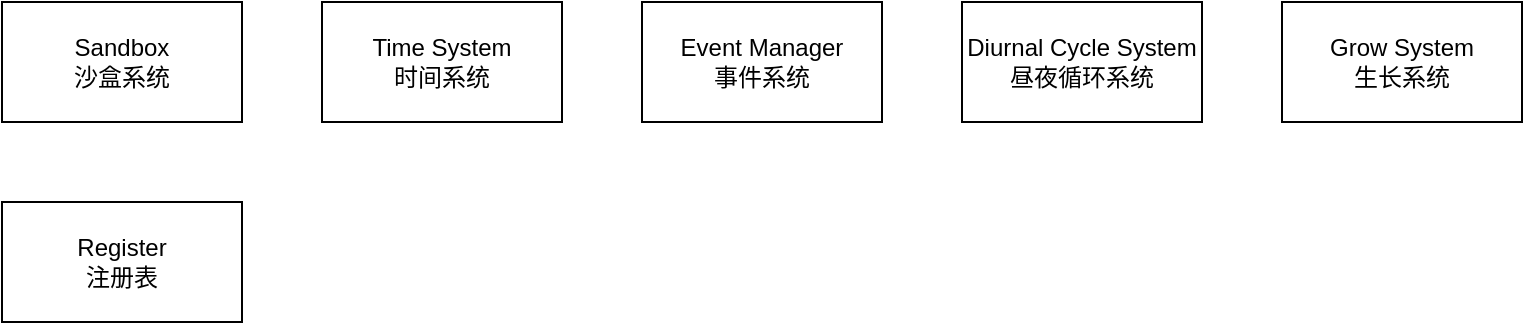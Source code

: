 <mxfile version="17.4.2" type="device" pages="4"><diagram id="KYvAfZte0oA-o3-q7f93" name="第 1 页"><mxGraphModel dx="1422" dy="865" grid="1" gridSize="10" guides="1" tooltips="1" connect="1" arrows="1" fold="1" page="1" pageScale="1" pageWidth="3300" pageHeight="2339" math="0" shadow="0"><root><mxCell id="0"/><mxCell id="1" parent="0"/><mxCell id="bhOZ0-aeuGP0N7ury5jv-1" value="Sandbox&lt;br&gt;沙盒系统" style="rounded=0;whiteSpace=wrap;html=1;" vertex="1" parent="1"><mxGeometry x="120" y="300" width="120" height="60" as="geometry"/></mxCell><mxCell id="bhOZ0-aeuGP0N7ury5jv-3" value="Time System&lt;br&gt;时间系统" style="rounded=0;whiteSpace=wrap;html=1;" vertex="1" parent="1"><mxGeometry x="280" y="300" width="120" height="60" as="geometry"/></mxCell><mxCell id="bhOZ0-aeuGP0N7ury5jv-4" value="Event Manager&lt;br&gt;事件系统" style="rounded=0;whiteSpace=wrap;html=1;" vertex="1" parent="1"><mxGeometry x="440" y="300" width="120" height="60" as="geometry"/></mxCell><mxCell id="bhOZ0-aeuGP0N7ury5jv-5" value="Diurnal Cycle System&lt;br&gt;昼夜循环系统" style="rounded=0;whiteSpace=wrap;html=1;" vertex="1" parent="1"><mxGeometry x="600" y="300" width="120" height="60" as="geometry"/></mxCell><mxCell id="bhOZ0-aeuGP0N7ury5jv-6" value="Grow System&lt;br&gt;生长系统" style="rounded=0;whiteSpace=wrap;html=1;" vertex="1" parent="1"><mxGeometry x="760" y="300" width="120" height="60" as="geometry"/></mxCell><mxCell id="FK7vWdYdhYS5ux_wOicl-1" value="Register&lt;br&gt;注册表" style="rounded=0;whiteSpace=wrap;html=1;" vertex="1" parent="1"><mxGeometry x="120" y="400" width="120" height="60" as="geometry"/></mxCell></root></mxGraphModel></diagram><diagram id="kYzuWtkumJNn_se1g5Lt" name="Sandbox 沙盒系统"><mxGraphModel dx="677" dy="412" grid="1" gridSize="10" guides="1" tooltips="1" connect="1" arrows="1" fold="1" page="1" pageScale="1" pageWidth="3300" pageHeight="2339" math="0" shadow="0"><root><mxCell id="0"/><mxCell id="1" parent="0"/><mxCell id="QOp_4bdB9qCqGflA_yRW-191" value="" style="rounded=0;whiteSpace=wrap;html=1;fillColor=#D4D4D4;" vertex="1" parent="1"><mxGeometry x="1360" y="170" width="330" height="360" as="geometry"/></mxCell><mxCell id="QOp_4bdB9qCqGflA_yRW-190" value="" style="rounded=0;whiteSpace=wrap;html=1;fillColor=#F2F2F2;" vertex="1" parent="1"><mxGeometry x="1340" y="145" width="330" height="360" as="geometry"/></mxCell><mxCell id="QOp_4bdB9qCqGflA_yRW-84" value="" style="rounded=0;whiteSpace=wrap;html=1;fillColor=#E3E3E3;" vertex="1" parent="1"><mxGeometry x="300" y="180" width="730" height="640" as="geometry"/></mxCell><mxCell id="QOp_4bdB9qCqGflA_yRW-83" value="" style="rounded=0;whiteSpace=wrap;html=1;fillColor=#F2F2F2;" vertex="1" parent="1"><mxGeometry x="270" y="150" width="730" height="640" as="geometry"/></mxCell><mxCell id="QOp_4bdB9qCqGflA_yRW-1" value="" style="rounded=0;whiteSpace=wrap;html=1;" vertex="1" parent="1"><mxGeometry x="240" y="120" width="730" height="640" as="geometry"/></mxCell><mxCell id="QOp_4bdB9qCqGflA_yRW-3" value="Width" style="shape=curlyBracket;whiteSpace=wrap;html=1;rounded=1;direction=south;align=center;size=0;" vertex="1" parent="1"><mxGeometry x="240" y="90" width="730" height="20" as="geometry"/></mxCell><mxCell id="QOp_4bdB9qCqGflA_yRW-5" value="Height" style="shape=curlyBracket;whiteSpace=wrap;html=1;rounded=1;direction=south;align=center;size=0;rotation=90;" vertex="1" parent="1"><mxGeometry x="740" y="430" width="640" height="20" as="geometry"/></mxCell><mxCell id="QOp_4bdB9qCqGflA_yRW-215" style="edgeStyle=orthogonalEdgeStyle;rounded=0;orthogonalLoop=1;jettySize=auto;html=1;entryX=0.5;entryY=0;entryDx=0;entryDy=0;" edge="1" parent="1" source="QOp_4bdB9qCqGflA_yRW-6" target="QOp_4bdB9qCqGflA_yRW-209"><mxGeometry relative="1" as="geometry"/></mxCell><mxCell id="QOp_4bdB9qCqGflA_yRW-216" value="读取" style="edgeLabel;html=1;align=center;verticalAlign=middle;resizable=0;points=[];" vertex="1" connectable="0" parent="QOp_4bdB9qCqGflA_yRW-215"><mxGeometry x="-0.296" relative="1" as="geometry"><mxPoint as="offset"/></mxGeometry></mxCell><mxCell id="QOp_4bdB9qCqGflA_yRW-217" style="edgeStyle=orthogonalEdgeStyle;rounded=0;orthogonalLoop=1;jettySize=auto;html=1;entryX=0.5;entryY=1;entryDx=0;entryDy=0;" edge="1" parent="1" source="QOp_4bdB9qCqGflA_yRW-6" target="QOp_4bdB9qCqGflA_yRW-208"><mxGeometry relative="1" as="geometry"/></mxCell><mxCell id="QOp_4bdB9qCqGflA_yRW-218" value="加载到" style="edgeLabel;html=1;align=center;verticalAlign=middle;resizable=0;points=[];" vertex="1" connectable="0" parent="QOp_4bdB9qCqGflA_yRW-217"><mxGeometry x="-0.176" y="-1" relative="1" as="geometry"><mxPoint as="offset"/></mxGeometry></mxCell><mxCell id="QOp_4bdB9qCqGflA_yRW-6" value="Region Load Thread&lt;br&gt;区块加载线程" style="rounded=1;whiteSpace=wrap;html=1;" vertex="1" parent="1"><mxGeometry x="240" y="1040" width="200" height="80" as="geometry"/></mxCell><mxCell id="QOp_4bdB9qCqGflA_yRW-7" value="Region" style="rounded=0;whiteSpace=wrap;html=1;" vertex="1" parent="1"><mxGeometry x="250" y="130" width="80" height="80" as="geometry"/></mxCell><mxCell id="QOp_4bdB9qCqGflA_yRW-220" style="edgeStyle=orthogonalEdgeStyle;rounded=0;orthogonalLoop=1;jettySize=auto;html=1;entryX=0.5;entryY=0;entryDx=0;entryDy=0;" edge="1" parent="1" source="QOp_4bdB9qCqGflA_yRW-20" target="QOp_4bdB9qCqGflA_yRW-210"><mxGeometry relative="1" as="geometry"/></mxCell><mxCell id="QOp_4bdB9qCqGflA_yRW-221" value="读取" style="edgeLabel;html=1;align=center;verticalAlign=middle;resizable=0;points=[];" vertex="1" connectable="0" parent="QOp_4bdB9qCqGflA_yRW-220"><mxGeometry x="-0.2" y="1" relative="1" as="geometry"><mxPoint as="offset"/></mxGeometry></mxCell><mxCell id="QOp_4bdB9qCqGflA_yRW-222" style="edgeStyle=orthogonalEdgeStyle;rounded=0;orthogonalLoop=1;jettySize=auto;html=1;entryX=1;entryY=0.5;entryDx=0;entryDy=0;exitX=0.5;exitY=0;exitDx=0;exitDy=0;" edge="1" parent="1" source="QOp_4bdB9qCqGflA_yRW-20" target="QOp_4bdB9qCqGflA_yRW-208"><mxGeometry relative="1" as="geometry"/></mxCell><mxCell id="QOp_4bdB9qCqGflA_yRW-223" value="从卸载" style="edgeLabel;html=1;align=center;verticalAlign=middle;resizable=0;points=[];" vertex="1" connectable="0" parent="QOp_4bdB9qCqGflA_yRW-222"><mxGeometry x="-0.645" y="1" relative="1" as="geometry"><mxPoint as="offset"/></mxGeometry></mxCell><mxCell id="QOp_4bdB9qCqGflA_yRW-20" value="Region Unload Thread&lt;br&gt;区块卸载线程" style="rounded=1;whiteSpace=wrap;html=1;" vertex="1" parent="1"><mxGeometry x="465" y="1040" width="200" height="80" as="geometry"/></mxCell><mxCell id="QOp_4bdB9qCqGflA_yRW-21" value="Region" style="rounded=0;whiteSpace=wrap;html=1;" vertex="1" parent="1"><mxGeometry x="340" y="130" width="80" height="80" as="geometry"/></mxCell><mxCell id="QOp_4bdB9qCqGflA_yRW-22" value="Region" style="rounded=0;whiteSpace=wrap;html=1;" vertex="1" parent="1"><mxGeometry x="430" y="130" width="80" height="80" as="geometry"/></mxCell><mxCell id="QOp_4bdB9qCqGflA_yRW-23" value="Region" style="rounded=0;whiteSpace=wrap;html=1;" vertex="1" parent="1"><mxGeometry x="520" y="130" width="80" height="80" as="geometry"/></mxCell><mxCell id="QOp_4bdB9qCqGflA_yRW-24" value="Region" style="rounded=0;whiteSpace=wrap;html=1;" vertex="1" parent="1"><mxGeometry x="610" y="130" width="80" height="80" as="geometry"/></mxCell><mxCell id="QOp_4bdB9qCqGflA_yRW-25" value="Region" style="rounded=0;whiteSpace=wrap;html=1;" vertex="1" parent="1"><mxGeometry x="700" y="130" width="80" height="80" as="geometry"/></mxCell><mxCell id="QOp_4bdB9qCqGflA_yRW-26" value="Region" style="rounded=0;whiteSpace=wrap;html=1;" vertex="1" parent="1"><mxGeometry x="790" y="130" width="80" height="80" as="geometry"/></mxCell><mxCell id="QOp_4bdB9qCqGflA_yRW-27" value="Region" style="rounded=0;whiteSpace=wrap;html=1;" vertex="1" parent="1"><mxGeometry x="880" y="130" width="80" height="80" as="geometry"/></mxCell><mxCell id="QOp_4bdB9qCqGflA_yRW-29" value="Region" style="rounded=0;whiteSpace=wrap;html=1;" vertex="1" parent="1"><mxGeometry x="250" y="220" width="80" height="80" as="geometry"/></mxCell><mxCell id="QOp_4bdB9qCqGflA_yRW-30" value="Region" style="rounded=0;whiteSpace=wrap;html=1;" vertex="1" parent="1"><mxGeometry x="340" y="220" width="80" height="80" as="geometry"/></mxCell><mxCell id="QOp_4bdB9qCqGflA_yRW-31" value="Region" style="rounded=0;whiteSpace=wrap;html=1;" vertex="1" parent="1"><mxGeometry x="430" y="220" width="80" height="80" as="geometry"/></mxCell><mxCell id="QOp_4bdB9qCqGflA_yRW-32" value="Region" style="rounded=0;whiteSpace=wrap;html=1;" vertex="1" parent="1"><mxGeometry x="520" y="220" width="80" height="80" as="geometry"/></mxCell><mxCell id="QOp_4bdB9qCqGflA_yRW-33" value="Region" style="rounded=0;whiteSpace=wrap;html=1;" vertex="1" parent="1"><mxGeometry x="610" y="220" width="80" height="80" as="geometry"/></mxCell><mxCell id="QOp_4bdB9qCqGflA_yRW-34" value="Region" style="rounded=0;whiteSpace=wrap;html=1;" vertex="1" parent="1"><mxGeometry x="700" y="220" width="80" height="80" as="geometry"/></mxCell><mxCell id="QOp_4bdB9qCqGflA_yRW-35" value="Region" style="rounded=0;whiteSpace=wrap;html=1;" vertex="1" parent="1"><mxGeometry x="790" y="220" width="80" height="80" as="geometry"/></mxCell><mxCell id="QOp_4bdB9qCqGflA_yRW-36" value="Region" style="rounded=0;whiteSpace=wrap;html=1;" vertex="1" parent="1"><mxGeometry x="880" y="220" width="80" height="80" as="geometry"/></mxCell><mxCell id="QOp_4bdB9qCqGflA_yRW-38" value="Region" style="rounded=0;whiteSpace=wrap;html=1;" vertex="1" parent="1"><mxGeometry x="250" y="310" width="80" height="80" as="geometry"/></mxCell><mxCell id="QOp_4bdB9qCqGflA_yRW-39" value="Region" style="rounded=0;whiteSpace=wrap;html=1;" vertex="1" parent="1"><mxGeometry x="340" y="310" width="80" height="80" as="geometry"/></mxCell><mxCell id="QOp_4bdB9qCqGflA_yRW-40" value="Region" style="rounded=0;whiteSpace=wrap;html=1;" vertex="1" parent="1"><mxGeometry x="430" y="310" width="80" height="80" as="geometry"/></mxCell><mxCell id="QOp_4bdB9qCqGflA_yRW-41" value="Region" style="rounded=0;whiteSpace=wrap;html=1;" vertex="1" parent="1"><mxGeometry x="520" y="310" width="80" height="80" as="geometry"/></mxCell><mxCell id="QOp_4bdB9qCqGflA_yRW-42" value="Region" style="rounded=0;whiteSpace=wrap;html=1;" vertex="1" parent="1"><mxGeometry x="610" y="310" width="80" height="80" as="geometry"/></mxCell><mxCell id="QOp_4bdB9qCqGflA_yRW-43" value="Region" style="rounded=0;whiteSpace=wrap;html=1;" vertex="1" parent="1"><mxGeometry x="700" y="310" width="80" height="80" as="geometry"/></mxCell><mxCell id="QOp_4bdB9qCqGflA_yRW-44" value="Region" style="rounded=0;whiteSpace=wrap;html=1;" vertex="1" parent="1"><mxGeometry x="790" y="310" width="80" height="80" as="geometry"/></mxCell><mxCell id="QOp_4bdB9qCqGflA_yRW-45" value="Region" style="rounded=0;whiteSpace=wrap;html=1;" vertex="1" parent="1"><mxGeometry x="880" y="310" width="80" height="80" as="geometry"/></mxCell><mxCell id="QOp_4bdB9qCqGflA_yRW-47" value="Region" style="rounded=0;whiteSpace=wrap;html=1;" vertex="1" parent="1"><mxGeometry x="250" y="400" width="80" height="80" as="geometry"/></mxCell><mxCell id="QOp_4bdB9qCqGflA_yRW-48" value="Region" style="rounded=0;whiteSpace=wrap;html=1;" vertex="1" parent="1"><mxGeometry x="340" y="400" width="80" height="80" as="geometry"/></mxCell><mxCell id="QOp_4bdB9qCqGflA_yRW-49" value="Region" style="rounded=0;whiteSpace=wrap;html=1;" vertex="1" parent="1"><mxGeometry x="430" y="400" width="80" height="80" as="geometry"/></mxCell><mxCell id="QOp_4bdB9qCqGflA_yRW-50" value="Region" style="rounded=0;whiteSpace=wrap;html=1;" vertex="1" parent="1"><mxGeometry x="520" y="400" width="80" height="80" as="geometry"/></mxCell><mxCell id="QOp_4bdB9qCqGflA_yRW-51" value="Region" style="rounded=0;whiteSpace=wrap;html=1;" vertex="1" parent="1"><mxGeometry x="610" y="400" width="80" height="80" as="geometry"/></mxCell><mxCell id="QOp_4bdB9qCqGflA_yRW-52" value="Region" style="rounded=0;whiteSpace=wrap;html=1;" vertex="1" parent="1"><mxGeometry x="700" y="400" width="80" height="80" as="geometry"/></mxCell><mxCell id="QOp_4bdB9qCqGflA_yRW-53" value="Region" style="rounded=0;whiteSpace=wrap;html=1;" vertex="1" parent="1"><mxGeometry x="790" y="400" width="80" height="80" as="geometry"/></mxCell><mxCell id="QOp_4bdB9qCqGflA_yRW-54" value="Region" style="rounded=0;whiteSpace=wrap;html=1;" vertex="1" parent="1"><mxGeometry x="880" y="400" width="80" height="80" as="geometry"/></mxCell><mxCell id="QOp_4bdB9qCqGflA_yRW-56" value="Region" style="rounded=0;whiteSpace=wrap;html=1;" vertex="1" parent="1"><mxGeometry x="250" y="490" width="80" height="80" as="geometry"/></mxCell><mxCell id="QOp_4bdB9qCqGflA_yRW-57" value="Region" style="rounded=0;whiteSpace=wrap;html=1;" vertex="1" parent="1"><mxGeometry x="340" y="490" width="80" height="80" as="geometry"/></mxCell><mxCell id="QOp_4bdB9qCqGflA_yRW-58" value="Region" style="rounded=0;whiteSpace=wrap;html=1;" vertex="1" parent="1"><mxGeometry x="430" y="490" width="80" height="80" as="geometry"/></mxCell><mxCell id="QOp_4bdB9qCqGflA_yRW-59" value="Region" style="rounded=0;whiteSpace=wrap;html=1;" vertex="1" parent="1"><mxGeometry x="520" y="490" width="80" height="80" as="geometry"/></mxCell><mxCell id="QOp_4bdB9qCqGflA_yRW-60" value="Region" style="rounded=0;whiteSpace=wrap;html=1;" vertex="1" parent="1"><mxGeometry x="610" y="490" width="80" height="80" as="geometry"/></mxCell><mxCell id="QOp_4bdB9qCqGflA_yRW-61" value="Region" style="rounded=0;whiteSpace=wrap;html=1;" vertex="1" parent="1"><mxGeometry x="700" y="490" width="80" height="80" as="geometry"/></mxCell><mxCell id="QOp_4bdB9qCqGflA_yRW-62" value="Region" style="rounded=0;whiteSpace=wrap;html=1;" vertex="1" parent="1"><mxGeometry x="790" y="490" width="80" height="80" as="geometry"/></mxCell><mxCell id="QOp_4bdB9qCqGflA_yRW-63" value="Region" style="rounded=0;whiteSpace=wrap;html=1;" vertex="1" parent="1"><mxGeometry x="880" y="490" width="80" height="80" as="geometry"/></mxCell><mxCell id="QOp_4bdB9qCqGflA_yRW-65" value="Region" style="rounded=0;whiteSpace=wrap;html=1;" vertex="1" parent="1"><mxGeometry x="250" y="580" width="80" height="80" as="geometry"/></mxCell><mxCell id="QOp_4bdB9qCqGflA_yRW-66" value="Region" style="rounded=0;whiteSpace=wrap;html=1;" vertex="1" parent="1"><mxGeometry x="340" y="580" width="80" height="80" as="geometry"/></mxCell><mxCell id="QOp_4bdB9qCqGflA_yRW-67" value="Region" style="rounded=0;whiteSpace=wrap;html=1;" vertex="1" parent="1"><mxGeometry x="430" y="580" width="80" height="80" as="geometry"/></mxCell><mxCell id="QOp_4bdB9qCqGflA_yRW-68" value="Region" style="rounded=0;whiteSpace=wrap;html=1;" vertex="1" parent="1"><mxGeometry x="520" y="580" width="80" height="80" as="geometry"/></mxCell><mxCell id="QOp_4bdB9qCqGflA_yRW-69" value="Region" style="rounded=0;whiteSpace=wrap;html=1;" vertex="1" parent="1"><mxGeometry x="610" y="580" width="80" height="80" as="geometry"/></mxCell><mxCell id="QOp_4bdB9qCqGflA_yRW-70" value="Region" style="rounded=0;whiteSpace=wrap;html=1;" vertex="1" parent="1"><mxGeometry x="700" y="580" width="80" height="80" as="geometry"/></mxCell><mxCell id="QOp_4bdB9qCqGflA_yRW-71" value="Region" style="rounded=0;whiteSpace=wrap;html=1;" vertex="1" parent="1"><mxGeometry x="790" y="580" width="80" height="80" as="geometry"/></mxCell><mxCell id="QOp_4bdB9qCqGflA_yRW-72" value="Region" style="rounded=0;whiteSpace=wrap;html=1;" vertex="1" parent="1"><mxGeometry x="880" y="580" width="80" height="80" as="geometry"/></mxCell><mxCell id="QOp_4bdB9qCqGflA_yRW-74" value="Region" style="rounded=0;whiteSpace=wrap;html=1;" vertex="1" parent="1"><mxGeometry x="250" y="670" width="80" height="80" as="geometry"/></mxCell><mxCell id="QOp_4bdB9qCqGflA_yRW-75" value="Region" style="rounded=0;whiteSpace=wrap;html=1;" vertex="1" parent="1"><mxGeometry x="340" y="670" width="80" height="80" as="geometry"/></mxCell><mxCell id="QOp_4bdB9qCqGflA_yRW-76" value="Region" style="rounded=0;whiteSpace=wrap;html=1;" vertex="1" parent="1"><mxGeometry x="430" y="670" width="80" height="80" as="geometry"/></mxCell><mxCell id="QOp_4bdB9qCqGflA_yRW-77" value="Region" style="rounded=0;whiteSpace=wrap;html=1;" vertex="1" parent="1"><mxGeometry x="520" y="670" width="80" height="80" as="geometry"/></mxCell><mxCell id="QOp_4bdB9qCqGflA_yRW-78" value="Region" style="rounded=0;whiteSpace=wrap;html=1;" vertex="1" parent="1"><mxGeometry x="610" y="670" width="80" height="80" as="geometry"/></mxCell><mxCell id="QOp_4bdB9qCqGflA_yRW-79" value="Region" style="rounded=0;whiteSpace=wrap;html=1;" vertex="1" parent="1"><mxGeometry x="700" y="670" width="80" height="80" as="geometry"/></mxCell><mxCell id="QOp_4bdB9qCqGflA_yRW-80" value="Region" style="rounded=0;whiteSpace=wrap;html=1;" vertex="1" parent="1"><mxGeometry x="790" y="670" width="80" height="80" as="geometry"/></mxCell><mxCell id="QOp_4bdB9qCqGflA_yRW-81" value="Region" style="rounded=0;whiteSpace=wrap;html=1;" vertex="1" parent="1"><mxGeometry x="880" y="670" width="80" height="80" as="geometry"/></mxCell><mxCell id="QOp_4bdB9qCqGflA_yRW-85" value="" style="endArrow=classic;html=1;rounded=0;entryX=0;entryY=1;entryDx=0;entryDy=0;" edge="1" parent="1" target="QOp_4bdB9qCqGflA_yRW-1"><mxGeometry width="50" height="50" relative="1" as="geometry"><mxPoint x="120" y="760" as="sourcePoint"/><mxPoint x="130" y="680" as="targetPoint"/></mxGeometry></mxCell><mxCell id="QOp_4bdB9qCqGflA_yRW-86" value="TileMap Layer N" style="edgeLabel;html=1;align=center;verticalAlign=middle;resizable=0;points=[];" vertex="1" connectable="0" parent="QOp_4bdB9qCqGflA_yRW-85"><mxGeometry x="-0.333" y="4" relative="1" as="geometry"><mxPoint x="-30" y="4" as="offset"/></mxGeometry></mxCell><mxCell id="QOp_4bdB9qCqGflA_yRW-87" value="" style="endArrow=classic;html=1;rounded=0;entryX=0;entryY=1;entryDx=0;entryDy=0;" edge="1" parent="1"><mxGeometry width="50" height="50" relative="1" as="geometry"><mxPoint x="150" y="790" as="sourcePoint"/><mxPoint x="270.0" y="790" as="targetPoint"/></mxGeometry></mxCell><mxCell id="QOp_4bdB9qCqGflA_yRW-88" value="TileMap&amp;nbsp;Layer 1" style="edgeLabel;html=1;align=center;verticalAlign=middle;resizable=0;points=[];" vertex="1" connectable="0" parent="QOp_4bdB9qCqGflA_yRW-87"><mxGeometry x="-0.333" y="4" relative="1" as="geometry"><mxPoint x="-30" y="4" as="offset"/></mxGeometry></mxCell><mxCell id="QOp_4bdB9qCqGflA_yRW-89" value="" style="endArrow=classic;html=1;rounded=0;entryX=0;entryY=1;entryDx=0;entryDy=0;" edge="1" parent="1"><mxGeometry width="50" height="50" relative="1" as="geometry"><mxPoint x="180" y="820" as="sourcePoint"/><mxPoint x="300.0" y="820" as="targetPoint"/></mxGeometry></mxCell><mxCell id="QOp_4bdB9qCqGflA_yRW-90" value="TileMap&amp;nbsp;Layer 0" style="edgeLabel;html=1;align=center;verticalAlign=middle;resizable=0;points=[];" vertex="1" connectable="0" parent="QOp_4bdB9qCqGflA_yRW-89"><mxGeometry x="-0.333" y="4" relative="1" as="geometry"><mxPoint x="-30" y="4" as="offset"/></mxGeometry></mxCell><mxCell id="QOp_4bdB9qCqGflA_yRW-98" value="Region" style="rounded=0;whiteSpace=wrap;html=1;align=left;verticalAlign=top;" vertex="1" parent="1"><mxGeometry x="1320" y="120" width="330" height="360" as="geometry"/></mxCell><mxCell id="QOp_4bdB9qCqGflA_yRW-99" value="Cell" style="rounded=0;whiteSpace=wrap;html=1;fillColor=#BBBDBF;strokeColor=#6c8ebf;" vertex="1" parent="1"><mxGeometry x="1330" y="150" width="30" height="30" as="geometry"/></mxCell><mxCell id="QOp_4bdB9qCqGflA_yRW-102" value="Cell" style="rounded=0;whiteSpace=wrap;html=1;fillColor=#BBBDBF;strokeColor=#6c8ebf;" vertex="1" parent="1"><mxGeometry x="1370" y="150" width="30" height="30" as="geometry"/></mxCell><mxCell id="QOp_4bdB9qCqGflA_yRW-103" value="Cell" style="rounded=0;whiteSpace=wrap;html=1;fillColor=#BBBDBF;strokeColor=#6c8ebf;" vertex="1" parent="1"><mxGeometry x="1410" y="150" width="30" height="30" as="geometry"/></mxCell><mxCell id="QOp_4bdB9qCqGflA_yRW-104" value="Cell" style="rounded=0;whiteSpace=wrap;html=1;fillColor=#BBBDBF;strokeColor=#6c8ebf;" vertex="1" parent="1"><mxGeometry x="1450" y="150" width="30" height="30" as="geometry"/></mxCell><mxCell id="QOp_4bdB9qCqGflA_yRW-105" value="Cell" style="rounded=0;whiteSpace=wrap;html=1;fillColor=#BBBDBF;strokeColor=#6c8ebf;" vertex="1" parent="1"><mxGeometry x="1490" y="150" width="30" height="30" as="geometry"/></mxCell><mxCell id="QOp_4bdB9qCqGflA_yRW-106" value="Cell" style="rounded=0;whiteSpace=wrap;html=1;fillColor=#BBBDBF;strokeColor=#6c8ebf;" vertex="1" parent="1"><mxGeometry x="1530" y="150" width="30" height="30" as="geometry"/></mxCell><mxCell id="QOp_4bdB9qCqGflA_yRW-107" value="Cell" style="rounded=0;whiteSpace=wrap;html=1;fillColor=#BBBDBF;strokeColor=#6c8ebf;" vertex="1" parent="1"><mxGeometry x="1570" y="150" width="30" height="30" as="geometry"/></mxCell><mxCell id="QOp_4bdB9qCqGflA_yRW-108" value="Cell" style="rounded=0;whiteSpace=wrap;html=1;fillColor=#BBBDBF;strokeColor=#6c8ebf;" vertex="1" parent="1"><mxGeometry x="1610" y="150" width="30" height="30" as="geometry"/></mxCell><mxCell id="QOp_4bdB9qCqGflA_yRW-133" value="Cell" style="rounded=0;whiteSpace=wrap;html=1;fillColor=#BBBDBF;strokeColor=#6c8ebf;" vertex="1" parent="1"><mxGeometry x="1330" y="190" width="30" height="30" as="geometry"/></mxCell><mxCell id="QOp_4bdB9qCqGflA_yRW-134" value="Cell" style="rounded=0;whiteSpace=wrap;html=1;fillColor=#BBBDBF;strokeColor=#6c8ebf;" vertex="1" parent="1"><mxGeometry x="1370" y="190" width="30" height="30" as="geometry"/></mxCell><mxCell id="QOp_4bdB9qCqGflA_yRW-135" value="Cell" style="rounded=0;whiteSpace=wrap;html=1;fillColor=#BBBDBF;strokeColor=#6c8ebf;" vertex="1" parent="1"><mxGeometry x="1410" y="190" width="30" height="30" as="geometry"/></mxCell><mxCell id="QOp_4bdB9qCqGflA_yRW-136" value="Cell" style="rounded=0;whiteSpace=wrap;html=1;fillColor=#BBBDBF;strokeColor=#6c8ebf;" vertex="1" parent="1"><mxGeometry x="1450" y="190" width="30" height="30" as="geometry"/></mxCell><mxCell id="QOp_4bdB9qCqGflA_yRW-137" value="Cell" style="rounded=0;whiteSpace=wrap;html=1;fillColor=#BBBDBF;strokeColor=#6c8ebf;" vertex="1" parent="1"><mxGeometry x="1490" y="190" width="30" height="30" as="geometry"/></mxCell><mxCell id="QOp_4bdB9qCqGflA_yRW-138" value="Cell" style="rounded=0;whiteSpace=wrap;html=1;fillColor=#BBBDBF;strokeColor=#6c8ebf;" vertex="1" parent="1"><mxGeometry x="1530" y="190" width="30" height="30" as="geometry"/></mxCell><mxCell id="QOp_4bdB9qCqGflA_yRW-139" value="Cell" style="rounded=0;whiteSpace=wrap;html=1;fillColor=#BBBDBF;strokeColor=#6c8ebf;" vertex="1" parent="1"><mxGeometry x="1570" y="190" width="30" height="30" as="geometry"/></mxCell><mxCell id="QOp_4bdB9qCqGflA_yRW-140" value="Cell" style="rounded=0;whiteSpace=wrap;html=1;fillColor=#BBBDBF;strokeColor=#6c8ebf;" vertex="1" parent="1"><mxGeometry x="1610" y="190" width="30" height="30" as="geometry"/></mxCell><mxCell id="QOp_4bdB9qCqGflA_yRW-141" value="Cell" style="rounded=0;whiteSpace=wrap;html=1;fillColor=#BBBDBF;strokeColor=#6c8ebf;" vertex="1" parent="1"><mxGeometry x="1330" y="230" width="30" height="30" as="geometry"/></mxCell><mxCell id="QOp_4bdB9qCqGflA_yRW-142" value="Cell" style="rounded=0;whiteSpace=wrap;html=1;fillColor=#BBBDBF;strokeColor=#6c8ebf;" vertex="1" parent="1"><mxGeometry x="1370" y="230" width="30" height="30" as="geometry"/></mxCell><mxCell id="QOp_4bdB9qCqGflA_yRW-143" value="Cell" style="rounded=0;whiteSpace=wrap;html=1;fillColor=#BBBDBF;strokeColor=#6c8ebf;" vertex="1" parent="1"><mxGeometry x="1410" y="230" width="30" height="30" as="geometry"/></mxCell><mxCell id="QOp_4bdB9qCqGflA_yRW-144" value="Cell" style="rounded=0;whiteSpace=wrap;html=1;fillColor=#BBBDBF;strokeColor=#6c8ebf;" vertex="1" parent="1"><mxGeometry x="1450" y="230" width="30" height="30" as="geometry"/></mxCell><mxCell id="QOp_4bdB9qCqGflA_yRW-145" value="Cell" style="rounded=0;whiteSpace=wrap;html=1;fillColor=#BBBDBF;strokeColor=#6c8ebf;" vertex="1" parent="1"><mxGeometry x="1490" y="230" width="30" height="30" as="geometry"/></mxCell><mxCell id="QOp_4bdB9qCqGflA_yRW-146" value="Cell" style="rounded=0;whiteSpace=wrap;html=1;fillColor=#BBBDBF;strokeColor=#6c8ebf;" vertex="1" parent="1"><mxGeometry x="1530" y="230" width="30" height="30" as="geometry"/></mxCell><mxCell id="QOp_4bdB9qCqGflA_yRW-147" value="Cell" style="rounded=0;whiteSpace=wrap;html=1;fillColor=#BBBDBF;strokeColor=#6c8ebf;" vertex="1" parent="1"><mxGeometry x="1570" y="230" width="30" height="30" as="geometry"/></mxCell><mxCell id="QOp_4bdB9qCqGflA_yRW-148" value="Cell" style="rounded=0;whiteSpace=wrap;html=1;fillColor=#BBBDBF;strokeColor=#6c8ebf;" vertex="1" parent="1"><mxGeometry x="1610" y="230" width="30" height="30" as="geometry"/></mxCell><mxCell id="QOp_4bdB9qCqGflA_yRW-149" value="Cell" style="rounded=0;whiteSpace=wrap;html=1;fillColor=#BBBDBF;strokeColor=#6c8ebf;" vertex="1" parent="1"><mxGeometry x="1330" y="270" width="30" height="30" as="geometry"/></mxCell><mxCell id="QOp_4bdB9qCqGflA_yRW-150" value="Cell" style="rounded=0;whiteSpace=wrap;html=1;fillColor=#BBBDBF;strokeColor=#6c8ebf;" vertex="1" parent="1"><mxGeometry x="1370" y="270" width="30" height="30" as="geometry"/></mxCell><mxCell id="QOp_4bdB9qCqGflA_yRW-151" value="Cell" style="rounded=0;whiteSpace=wrap;html=1;fillColor=#BBBDBF;strokeColor=#6c8ebf;" vertex="1" parent="1"><mxGeometry x="1410" y="270" width="30" height="30" as="geometry"/></mxCell><mxCell id="QOp_4bdB9qCqGflA_yRW-152" value="Cell" style="rounded=0;whiteSpace=wrap;html=1;fillColor=#BBBDBF;strokeColor=#6c8ebf;" vertex="1" parent="1"><mxGeometry x="1450" y="270" width="30" height="30" as="geometry"/></mxCell><mxCell id="QOp_4bdB9qCqGflA_yRW-153" value="Cell" style="rounded=0;whiteSpace=wrap;html=1;fillColor=#BBBDBF;strokeColor=#6c8ebf;" vertex="1" parent="1"><mxGeometry x="1490" y="270" width="30" height="30" as="geometry"/></mxCell><mxCell id="QOp_4bdB9qCqGflA_yRW-154" value="Cell" style="rounded=0;whiteSpace=wrap;html=1;fillColor=#BBBDBF;strokeColor=#6c8ebf;" vertex="1" parent="1"><mxGeometry x="1530" y="270" width="30" height="30" as="geometry"/></mxCell><mxCell id="QOp_4bdB9qCqGflA_yRW-155" value="Cell" style="rounded=0;whiteSpace=wrap;html=1;fillColor=#BBBDBF;strokeColor=#6c8ebf;" vertex="1" parent="1"><mxGeometry x="1570" y="270" width="30" height="30" as="geometry"/></mxCell><mxCell id="QOp_4bdB9qCqGflA_yRW-156" value="Cell" style="rounded=0;whiteSpace=wrap;html=1;fillColor=#BBBDBF;strokeColor=#6c8ebf;" vertex="1" parent="1"><mxGeometry x="1610" y="270" width="30" height="30" as="geometry"/></mxCell><mxCell id="QOp_4bdB9qCqGflA_yRW-157" value="Cell" style="rounded=0;whiteSpace=wrap;html=1;fillColor=#BBBDBF;strokeColor=#6c8ebf;" vertex="1" parent="1"><mxGeometry x="1330" y="310" width="30" height="30" as="geometry"/></mxCell><mxCell id="QOp_4bdB9qCqGflA_yRW-158" value="Cell" style="rounded=0;whiteSpace=wrap;html=1;fillColor=#BBBDBF;strokeColor=#6c8ebf;" vertex="1" parent="1"><mxGeometry x="1370" y="310" width="30" height="30" as="geometry"/></mxCell><mxCell id="QOp_4bdB9qCqGflA_yRW-159" value="Cell" style="rounded=0;whiteSpace=wrap;html=1;fillColor=#BBBDBF;strokeColor=#6c8ebf;" vertex="1" parent="1"><mxGeometry x="1410" y="310" width="30" height="30" as="geometry"/></mxCell><mxCell id="QOp_4bdB9qCqGflA_yRW-160" value="Cell" style="rounded=0;whiteSpace=wrap;html=1;fillColor=#BBBDBF;strokeColor=#6c8ebf;" vertex="1" parent="1"><mxGeometry x="1450" y="310" width="30" height="30" as="geometry"/></mxCell><mxCell id="QOp_4bdB9qCqGflA_yRW-161" value="Cell" style="rounded=0;whiteSpace=wrap;html=1;fillColor=#BBBDBF;strokeColor=#6c8ebf;" vertex="1" parent="1"><mxGeometry x="1490" y="310" width="30" height="30" as="geometry"/></mxCell><mxCell id="QOp_4bdB9qCqGflA_yRW-162" value="Cell" style="rounded=0;whiteSpace=wrap;html=1;fillColor=#BBBDBF;strokeColor=#6c8ebf;" vertex="1" parent="1"><mxGeometry x="1530" y="310" width="30" height="30" as="geometry"/></mxCell><mxCell id="QOp_4bdB9qCqGflA_yRW-163" value="Cell" style="rounded=0;whiteSpace=wrap;html=1;fillColor=#BBBDBF;strokeColor=#6c8ebf;" vertex="1" parent="1"><mxGeometry x="1570" y="310" width="30" height="30" as="geometry"/></mxCell><mxCell id="QOp_4bdB9qCqGflA_yRW-164" value="Cell" style="rounded=0;whiteSpace=wrap;html=1;fillColor=#BBBDBF;strokeColor=#6c8ebf;" vertex="1" parent="1"><mxGeometry x="1610" y="310" width="30" height="30" as="geometry"/></mxCell><mxCell id="QOp_4bdB9qCqGflA_yRW-165" value="Cell" style="rounded=0;whiteSpace=wrap;html=1;fillColor=#BBBDBF;strokeColor=#6c8ebf;" vertex="1" parent="1"><mxGeometry x="1330" y="350" width="30" height="30" as="geometry"/></mxCell><mxCell id="QOp_4bdB9qCqGflA_yRW-166" value="Cell" style="rounded=0;whiteSpace=wrap;html=1;fillColor=#BBBDBF;strokeColor=#6c8ebf;" vertex="1" parent="1"><mxGeometry x="1370" y="350" width="30" height="30" as="geometry"/></mxCell><mxCell id="QOp_4bdB9qCqGflA_yRW-167" value="Cell" style="rounded=0;whiteSpace=wrap;html=1;fillColor=#BBBDBF;strokeColor=#6c8ebf;" vertex="1" parent="1"><mxGeometry x="1410" y="350" width="30" height="30" as="geometry"/></mxCell><mxCell id="QOp_4bdB9qCqGflA_yRW-168" value="Cell" style="rounded=0;whiteSpace=wrap;html=1;fillColor=#BBBDBF;strokeColor=#6c8ebf;" vertex="1" parent="1"><mxGeometry x="1450" y="350" width="30" height="30" as="geometry"/></mxCell><mxCell id="QOp_4bdB9qCqGflA_yRW-169" value="Cell" style="rounded=0;whiteSpace=wrap;html=1;fillColor=#BBBDBF;strokeColor=#6c8ebf;" vertex="1" parent="1"><mxGeometry x="1490" y="350" width="30" height="30" as="geometry"/></mxCell><mxCell id="QOp_4bdB9qCqGflA_yRW-170" value="Cell" style="rounded=0;whiteSpace=wrap;html=1;fillColor=#BBBDBF;strokeColor=#6c8ebf;" vertex="1" parent="1"><mxGeometry x="1530" y="350" width="30" height="30" as="geometry"/></mxCell><mxCell id="QOp_4bdB9qCqGflA_yRW-171" value="Cell" style="rounded=0;whiteSpace=wrap;html=1;fillColor=#BBBDBF;strokeColor=#6c8ebf;" vertex="1" parent="1"><mxGeometry x="1570" y="350" width="30" height="30" as="geometry"/></mxCell><mxCell id="QOp_4bdB9qCqGflA_yRW-172" value="Cell" style="rounded=0;whiteSpace=wrap;html=1;fillColor=#BBBDBF;strokeColor=#6c8ebf;" vertex="1" parent="1"><mxGeometry x="1610" y="350" width="30" height="30" as="geometry"/></mxCell><mxCell id="QOp_4bdB9qCqGflA_yRW-173" value="Cell" style="rounded=0;whiteSpace=wrap;html=1;fillColor=#BBBDBF;strokeColor=#6c8ebf;" vertex="1" parent="1"><mxGeometry x="1330" y="390" width="30" height="30" as="geometry"/></mxCell><mxCell id="QOp_4bdB9qCqGflA_yRW-174" value="Cell" style="rounded=0;whiteSpace=wrap;html=1;fillColor=#BBBDBF;strokeColor=#6c8ebf;" vertex="1" parent="1"><mxGeometry x="1370" y="390" width="30" height="30" as="geometry"/></mxCell><mxCell id="QOp_4bdB9qCqGflA_yRW-175" value="Cell" style="rounded=0;whiteSpace=wrap;html=1;fillColor=#BBBDBF;strokeColor=#6c8ebf;" vertex="1" parent="1"><mxGeometry x="1410" y="390" width="30" height="30" as="geometry"/></mxCell><mxCell id="QOp_4bdB9qCqGflA_yRW-176" value="Cell" style="rounded=0;whiteSpace=wrap;html=1;fillColor=#BBBDBF;strokeColor=#6c8ebf;" vertex="1" parent="1"><mxGeometry x="1450" y="390" width="30" height="30" as="geometry"/></mxCell><mxCell id="QOp_4bdB9qCqGflA_yRW-177" value="Cell" style="rounded=0;whiteSpace=wrap;html=1;fillColor=#BBBDBF;strokeColor=#6c8ebf;" vertex="1" parent="1"><mxGeometry x="1490" y="390" width="30" height="30" as="geometry"/></mxCell><mxCell id="QOp_4bdB9qCqGflA_yRW-178" value="Cell" style="rounded=0;whiteSpace=wrap;html=1;fillColor=#BBBDBF;strokeColor=#6c8ebf;" vertex="1" parent="1"><mxGeometry x="1530" y="390" width="30" height="30" as="geometry"/></mxCell><mxCell id="QOp_4bdB9qCqGflA_yRW-179" value="Cell" style="rounded=0;whiteSpace=wrap;html=1;fillColor=#BBBDBF;strokeColor=#6c8ebf;" vertex="1" parent="1"><mxGeometry x="1570" y="390" width="30" height="30" as="geometry"/></mxCell><mxCell id="QOp_4bdB9qCqGflA_yRW-180" value="Cell" style="rounded=0;whiteSpace=wrap;html=1;fillColor=#BBBDBF;strokeColor=#6c8ebf;" vertex="1" parent="1"><mxGeometry x="1610" y="390" width="30" height="30" as="geometry"/></mxCell><mxCell id="QOp_4bdB9qCqGflA_yRW-181" value="Cell" style="rounded=0;whiteSpace=wrap;html=1;fillColor=#BBBDBF;strokeColor=#6c8ebf;" vertex="1" parent="1"><mxGeometry x="1330" y="430" width="30" height="30" as="geometry"/></mxCell><mxCell id="QOp_4bdB9qCqGflA_yRW-182" value="Cell" style="rounded=0;whiteSpace=wrap;html=1;fillColor=#BBBDBF;strokeColor=#6c8ebf;" vertex="1" parent="1"><mxGeometry x="1370" y="430" width="30" height="30" as="geometry"/></mxCell><mxCell id="QOp_4bdB9qCqGflA_yRW-183" value="Cell" style="rounded=0;whiteSpace=wrap;html=1;fillColor=#BBBDBF;strokeColor=#6c8ebf;" vertex="1" parent="1"><mxGeometry x="1410" y="430" width="30" height="30" as="geometry"/></mxCell><mxCell id="QOp_4bdB9qCqGflA_yRW-184" value="Cell" style="rounded=0;whiteSpace=wrap;html=1;fillColor=#BBBDBF;strokeColor=#6c8ebf;" vertex="1" parent="1"><mxGeometry x="1450" y="430" width="30" height="30" as="geometry"/></mxCell><mxCell id="QOp_4bdB9qCqGflA_yRW-185" value="Cell" style="rounded=0;whiteSpace=wrap;html=1;fillColor=#BBBDBF;strokeColor=#6c8ebf;" vertex="1" parent="1"><mxGeometry x="1490" y="430" width="30" height="30" as="geometry"/></mxCell><mxCell id="QOp_4bdB9qCqGflA_yRW-186" value="Cell" style="rounded=0;whiteSpace=wrap;html=1;fillColor=#BBBDBF;strokeColor=#6c8ebf;" vertex="1" parent="1"><mxGeometry x="1530" y="430" width="30" height="30" as="geometry"/></mxCell><mxCell id="QOp_4bdB9qCqGflA_yRW-187" value="Cell" style="rounded=0;whiteSpace=wrap;html=1;fillColor=#BBBDBF;strokeColor=#6c8ebf;" vertex="1" parent="1"><mxGeometry x="1570" y="430" width="30" height="30" as="geometry"/></mxCell><mxCell id="QOp_4bdB9qCqGflA_yRW-188" value="Cell" style="rounded=0;whiteSpace=wrap;html=1;fillColor=#BBBDBF;strokeColor=#6c8ebf;" vertex="1" parent="1"><mxGeometry x="1610" y="430" width="30" height="30" as="geometry"/></mxCell><mxCell id="QOp_4bdB9qCqGflA_yRW-92" value="Object" style="ellipse;whiteSpace=wrap;html=1;aspect=fixed;fillColor=#E3E3E3;" vertex="1" parent="1"><mxGeometry x="1360" y="180" width="100" height="100" as="geometry"/></mxCell><mxCell id="QOp_4bdB9qCqGflA_yRW-95" value="Object" style="ellipse;whiteSpace=wrap;html=1;aspect=fixed;fillColor=#E3E3E3;" vertex="1" parent="1"><mxGeometry x="1550" y="200" width="80" height="80" as="geometry"/></mxCell><mxCell id="QOp_4bdB9qCqGflA_yRW-96" value="Object" style="ellipse;whiteSpace=wrap;html=1;aspect=fixed;fillColor=#E3E3E3;" vertex="1" parent="1"><mxGeometry x="1380" y="360" width="70" height="70" as="geometry"/></mxCell><mxCell id="QOp_4bdB9qCqGflA_yRW-97" value="Object" style="ellipse;whiteSpace=wrap;html=1;aspect=fixed;fillColor=#E3E3E3;" vertex="1" parent="1"><mxGeometry x="1510" y="310" width="50" height="50" as="geometry"/></mxCell><mxCell id="QOp_4bdB9qCqGflA_yRW-194" value="" style="endArrow=classic;html=1;rounded=0;entryX=0;entryY=1;entryDx=0;entryDy=0;" edge="1" parent="1"><mxGeometry width="50" height="50" relative="1" as="geometry"><mxPoint x="1200" y="480.0" as="sourcePoint"/><mxPoint x="1320" y="480.0" as="targetPoint"/></mxGeometry></mxCell><mxCell id="QOp_4bdB9qCqGflA_yRW-195" value="Cell Layer N" style="edgeLabel;html=1;align=center;verticalAlign=middle;resizable=0;points=[];" vertex="1" connectable="0" parent="QOp_4bdB9qCqGflA_yRW-194"><mxGeometry x="-0.333" y="4" relative="1" as="geometry"><mxPoint x="-30" y="4" as="offset"/></mxGeometry></mxCell><mxCell id="QOp_4bdB9qCqGflA_yRW-196" value="" style="endArrow=classic;html=1;rounded=0;entryX=0;entryY=1;entryDx=0;entryDy=0;" edge="1" parent="1"><mxGeometry width="50" height="50" relative="1" as="geometry"><mxPoint x="1220.0" y="505.0" as="sourcePoint"/><mxPoint x="1340.0" y="505.0" as="targetPoint"/></mxGeometry></mxCell><mxCell id="QOp_4bdB9qCqGflA_yRW-197" value="Cell&amp;nbsp;&amp;nbsp;Layer 1" style="edgeLabel;html=1;align=center;verticalAlign=middle;resizable=0;points=[];" vertex="1" connectable="0" parent="QOp_4bdB9qCqGflA_yRW-196"><mxGeometry x="-0.333" y="4" relative="1" as="geometry"><mxPoint x="-30" y="4" as="offset"/></mxGeometry></mxCell><mxCell id="QOp_4bdB9qCqGflA_yRW-198" value="" style="endArrow=classic;html=1;rounded=0;entryX=0;entryY=1;entryDx=0;entryDy=0;" edge="1" parent="1"><mxGeometry width="50" height="50" relative="1" as="geometry"><mxPoint x="1240.0" y="529.82" as="sourcePoint"/><mxPoint x="1360.0" y="529.82" as="targetPoint"/></mxGeometry></mxCell><mxCell id="QOp_4bdB9qCqGflA_yRW-199" value="Cell&amp;nbsp;&amp;nbsp;Layer 0" style="edgeLabel;html=1;align=center;verticalAlign=middle;resizable=0;points=[];" vertex="1" connectable="0" parent="QOp_4bdB9qCqGflA_yRW-198"><mxGeometry x="-0.333" y="4" relative="1" as="geometry"><mxPoint x="-30" y="4" as="offset"/></mxGeometry></mxCell><mxCell id="QOp_4bdB9qCqGflA_yRW-200" value="" style="endArrow=classic;html=1;rounded=0;entryX=0.25;entryY=0;entryDx=0;entryDy=0;exitX=0;exitY=0.079;exitDx=0;exitDy=0;exitPerimeter=0;" edge="1" parent="1" source="QOp_4bdB9qCqGflA_yRW-1" target="QOp_4bdB9qCqGflA_yRW-202"><mxGeometry width="50" height="50" relative="1" as="geometry"><mxPoint x="180" y="220" as="sourcePoint"/><mxPoint x="130" y="140" as="targetPoint"/><Array as="points"><mxPoint x="190" y="170"/></Array></mxGeometry></mxCell><mxCell id="QOp_4bdB9qCqGflA_yRW-202" value="&lt;h1&gt;Sandbox&lt;/h1&gt;&lt;div&gt;Sandbox是由一个个Region组成&lt;/div&gt;" style="text;html=1;strokeColor=none;fillColor=none;spacing=5;spacingTop=-20;whiteSpace=wrap;overflow=hidden;rounded=0;" vertex="1" parent="1"><mxGeometry x="40" y="220" width="190" height="80" as="geometry"/></mxCell><mxCell id="QOp_4bdB9qCqGflA_yRW-203" value="&lt;h1&gt;Region&lt;/h1&gt;&lt;p&gt;Region内记录了所有位置位于本身的所有Object，并且管理Cell的属性&lt;/p&gt;" style="text;html=1;strokeColor=none;fillColor=none;spacing=5;spacingTop=-20;whiteSpace=wrap;overflow=hidden;rounded=0;" vertex="1" parent="1"><mxGeometry x="1710" y="160" width="190" height="120" as="geometry"/></mxCell><mxCell id="QOp_4bdB9qCqGflA_yRW-204" value="" style="endArrow=classic;html=1;rounded=0;entryX=0.25;entryY=0;entryDx=0;entryDy=0;" edge="1" parent="1" target="QOp_4bdB9qCqGflA_yRW-203"><mxGeometry width="50" height="50" relative="1" as="geometry"><mxPoint x="1650" y="132" as="sourcePoint"/><mxPoint x="1820" y="160" as="targetPoint"/><Array as="points"><mxPoint x="1710" y="132"/></Array></mxGeometry></mxCell><mxCell id="QOp_4bdB9qCqGflA_yRW-208" value="Regions&lt;br&gt;区块列表" style="rounded=1;whiteSpace=wrap;html=1;" vertex="1" parent="1"><mxGeometry x="240" y="910" width="200" height="80" as="geometry"/></mxCell><mxCell id="QOp_4bdB9qCqGflA_yRW-209" value="Region&amp;nbsp;Load&amp;nbsp;Instruction&amp;nbsp;Queue&lt;br&gt;区块加载指令队列" style="rounded=1;whiteSpace=wrap;html=1;" vertex="1" parent="1"><mxGeometry x="240" y="1180" width="200" height="80" as="geometry"/></mxCell><mxCell id="QOp_4bdB9qCqGflA_yRW-210" value="Region Unload Instruction&lt;br&gt;Queue&lt;br&gt;区块卸载指令队列" style="rounded=1;whiteSpace=wrap;html=1;" vertex="1" parent="1"><mxGeometry x="465" y="1180" width="200" height="80" as="geometry"/></mxCell><mxCell id="QOp_4bdB9qCqGflA_yRW-212" style="edgeStyle=orthogonalEdgeStyle;rounded=0;orthogonalLoop=1;jettySize=auto;html=1;exitX=0.236;exitY=-0.019;exitDx=0;exitDy=0;entryX=0.5;entryY=1;entryDx=0;entryDy=0;exitPerimeter=0;" edge="1" parent="1" source="QOp_4bdB9qCqGflA_yRW-211" target="QOp_4bdB9qCqGflA_yRW-209"><mxGeometry relative="1" as="geometry"/></mxCell><mxCell id="QOp_4bdB9qCqGflA_yRW-214" value="加入请求" style="edgeLabel;html=1;align=center;verticalAlign=middle;resizable=0;points=[];" vertex="1" connectable="0" parent="QOp_4bdB9qCqGflA_yRW-212"><mxGeometry x="-0.131" relative="1" as="geometry"><mxPoint as="offset"/></mxGeometry></mxCell><mxCell id="QOp_4bdB9qCqGflA_yRW-213" style="edgeStyle=orthogonalEdgeStyle;rounded=0;orthogonalLoop=1;jettySize=auto;html=1;exitX=0.756;exitY=0.001;exitDx=0;exitDy=0;entryX=0.5;entryY=1;entryDx=0;entryDy=0;exitPerimeter=0;" edge="1" parent="1" source="QOp_4bdB9qCqGflA_yRW-211" target="QOp_4bdB9qCqGflA_yRW-210"><mxGeometry relative="1" as="geometry"/></mxCell><mxCell id="QOp_4bdB9qCqGflA_yRW-219" value="卸载请求" style="edgeLabel;html=1;align=center;verticalAlign=middle;resizable=0;points=[];" vertex="1" connectable="0" parent="QOp_4bdB9qCqGflA_yRW-213"><mxGeometry x="-0.118" y="1" relative="1" as="geometry"><mxPoint as="offset"/></mxGeometry></mxCell><mxCell id="QOp_4bdB9qCqGflA_yRW-211" value="外部" style="rounded=1;whiteSpace=wrap;html=1;" vertex="1" parent="1"><mxGeometry x="240" y="1330" width="430" height="50" as="geometry"/></mxCell><mxCell id="QOp_4bdB9qCqGflA_yRW-225" value="Cell" style="rounded=0;whiteSpace=wrap;html=1;fillColor=#BBBDBF;strokeColor=#6c8ebf;align=left;verticalAlign=top;" vertex="1" parent="1"><mxGeometry x="1320" y="640" width="360" height="310" as="geometry"/></mxCell><mxCell id="QOp_4bdB9qCqGflA_yRW-226" value="&lt;span style=&quot;font-size: 18px&quot;&gt;Info&amp;nbsp;Table&lt;/span&gt;" style="rounded=0;whiteSpace=wrap;html=1;fontSize=8;fillColor=#D4D4D4;" vertex="1" parent="1"><mxGeometry x="1330" y="670" width="340" height="120" as="geometry"/></mxCell><mxCell id="QOp_4bdB9qCqGflA_yRW-227" value="&lt;span style=&quot;font-size: 18px&quot;&gt;Block Instances&lt;/span&gt;" style="rounded=0;whiteSpace=wrap;html=1;fontSize=8;fillColor=#D4D4D4;" vertex="1" parent="1"><mxGeometry x="1330" y="800" width="340" height="140" as="geometry"/></mxCell><mxCell id="QOp_4bdB9qCqGflA_yRW-228" value="" style="endArrow=classic;html=1;rounded=0;fontSize=18;exitX=1;exitY=0.25;exitDx=0;exitDy=0;" edge="1" parent="1" source="QOp_4bdB9qCqGflA_yRW-226"><mxGeometry width="50" height="50" relative="1" as="geometry"><mxPoint x="1710" y="730" as="sourcePoint"/><mxPoint x="1760" y="700" as="targetPoint"/></mxGeometry></mxCell><mxCell id="QOp_4bdB9qCqGflA_yRW-229" value="属性表" style="edgeLabel;html=1;align=center;verticalAlign=middle;resizable=0;points=[];fontSize=18;" vertex="1" connectable="0" parent="QOp_4bdB9qCqGflA_yRW-228"><mxGeometry x="0.515" relative="1" as="geometry"><mxPoint as="offset"/></mxGeometry></mxCell><mxCell id="QOp_4bdB9qCqGflA_yRW-230" value="" style="endArrow=classic;html=1;rounded=0;fontSize=18;exitX=1;exitY=0.25;exitDx=0;exitDy=0;" edge="1" parent="1"><mxGeometry width="50" height="50" relative="1" as="geometry"><mxPoint x="1670.0" y="840.0" as="sourcePoint"/><mxPoint x="1760" y="840.0" as="targetPoint"/></mxGeometry></mxCell><mxCell id="QOp_4bdB9qCqGflA_yRW-231" value="方块实例" style="edgeLabel;html=1;align=center;verticalAlign=middle;resizable=0;points=[];fontSize=18;" vertex="1" connectable="0" parent="QOp_4bdB9qCqGflA_yRW-230"><mxGeometry x="0.515" relative="1" as="geometry"><mxPoint as="offset"/></mxGeometry></mxCell><mxCell id="QOp_4bdB9qCqGflA_yRW-232" value="&lt;font style=&quot;font-size: 12px&quot;&gt;Index Count&lt;/font&gt;" style="rounded=0;whiteSpace=wrap;html=1;fontSize=18;fillColor=#D4D4D4;" vertex="1" parent="1"><mxGeometry x="1525" y="125" width="120" height="20" as="geometry"/></mxCell><mxCell id="QOp_4bdB9qCqGflA_yRW-233" value="" style="endArrow=classic;html=1;rounded=0;exitX=0.75;exitY=0;exitDx=0;exitDy=0;" edge="1" parent="1" source="QOp_4bdB9qCqGflA_yRW-232"><mxGeometry width="50" height="50" relative="1" as="geometry"><mxPoint x="1610" y="70" as="sourcePoint"/><mxPoint x="1720" y="70" as="targetPoint"/><Array as="points"><mxPoint x="1670" y="70"/></Array></mxGeometry></mxCell><mxCell id="QOp_4bdB9qCqGflA_yRW-234" value="引用计数为0时才能卸载" style="text;html=1;strokeColor=none;fillColor=none;align=left;verticalAlign=top;whiteSpace=wrap;rounded=0;fontSize=12;" vertex="1" parent="1"><mxGeometry x="1720" y="60" width="140" height="30" as="geometry"/></mxCell></root></mxGraphModel></diagram><diagram id="4kYxhy2zI8It2aDxDmEq" name="Event Manager 事件系统"><mxGraphModel dx="2031" dy="1236" grid="1" gridSize="10" guides="1" tooltips="1" connect="1" arrows="1" fold="1" page="1" pageScale="1" pageWidth="3300" pageHeight="2339" math="0" shadow="0"><root><mxCell id="0"/><mxCell id="1" parent="0"/><mxCell id="u3QFLqOISTUXxMBCbyRq-5" value="&lt;font style=&quot;font-size: 18px&quot;&gt;&lt;b&gt;Event Manager&lt;/b&gt;&lt;/font&gt;" style="rounded=0;whiteSpace=wrap;html=1;fontSize=12;fillColor=#FFFFFF;align=left;verticalAlign=top;" vertex="1" parent="1"><mxGeometry x="120" y="200" width="1030" height="350" as="geometry"/></mxCell><mxCell id="u3QFLqOISTUXxMBCbyRq-9" value="&lt;font style=&quot;font-size: 18px&quot;&gt;&lt;b&gt;Event Table&lt;/b&gt;&lt;/font&gt;" style="rounded=0;whiteSpace=wrap;html=1;fontSize=12;fillColor=#FFFFFF;align=left;verticalAlign=top;" vertex="1" parent="1"><mxGeometry x="135" y="250" width="995" height="130" as="geometry"/></mxCell><mxCell id="u3QFLqOISTUXxMBCbyRq-7" value="" style="group" vertex="1" connectable="0" parent="1"><mxGeometry x="160" y="290" width="270" height="70" as="geometry"/></mxCell><mxCell id="u3QFLqOISTUXxMBCbyRq-1" value="&lt;font style=&quot;font-size: 18px&quot;&gt;&lt;b&gt;Event 0&lt;/b&gt;&lt;/font&gt;" style="rounded=0;whiteSpace=wrap;html=1;fontSize=12;fillColor=#FFFFFF;align=left;verticalAlign=top;" vertex="1" parent="u3QFLqOISTUXxMBCbyRq-7"><mxGeometry width="270" height="70" as="geometry"/></mxCell><mxCell id="u3QFLqOISTUXxMBCbyRq-2" value="Name" style="rounded=0;whiteSpace=wrap;html=1;fontSize=16;fillColor=#FFFFFF;" vertex="1" parent="u3QFLqOISTUXxMBCbyRq-7"><mxGeometry x="10" y="30" width="120" height="30" as="geometry"/></mxCell><mxCell id="u3QFLqOISTUXxMBCbyRq-3" value="Name" style="rounded=0;whiteSpace=wrap;html=1;fontSize=16;fillColor=#FFFFFF;" vertex="1" parent="u3QFLqOISTUXxMBCbyRq-7"><mxGeometry x="140" y="30" width="120" height="30" as="geometry"/></mxCell><mxCell id="u3QFLqOISTUXxMBCbyRq-10" value="" style="group" vertex="1" connectable="0" parent="1"><mxGeometry x="450" y="290" width="270" height="70" as="geometry"/></mxCell><mxCell id="u3QFLqOISTUXxMBCbyRq-11" value="&lt;font style=&quot;font-size: 18px&quot;&gt;&lt;b&gt;Event 1&lt;/b&gt;&lt;/font&gt;" style="rounded=0;whiteSpace=wrap;html=1;fontSize=12;fillColor=#FFFFFF;align=left;verticalAlign=top;" vertex="1" parent="u3QFLqOISTUXxMBCbyRq-10"><mxGeometry width="270" height="70" as="geometry"/></mxCell><mxCell id="u3QFLqOISTUXxMBCbyRq-12" value="Name" style="rounded=0;whiteSpace=wrap;html=1;fontSize=16;fillColor=#FFFFFF;" vertex="1" parent="u3QFLqOISTUXxMBCbyRq-10"><mxGeometry x="10" y="30" width="120" height="30" as="geometry"/></mxCell><mxCell id="u3QFLqOISTUXxMBCbyRq-13" value="Name" style="rounded=0;whiteSpace=wrap;html=1;fontSize=16;fillColor=#FFFFFF;" vertex="1" parent="u3QFLqOISTUXxMBCbyRq-10"><mxGeometry x="140" y="30" width="120" height="30" as="geometry"/></mxCell><mxCell id="u3QFLqOISTUXxMBCbyRq-14" value="" style="group" vertex="1" connectable="0" parent="1"><mxGeometry x="740" y="290" width="270" height="70" as="geometry"/></mxCell><mxCell id="u3QFLqOISTUXxMBCbyRq-15" value="&lt;font style=&quot;font-size: 18px&quot;&gt;&lt;b&gt;Event N&lt;/b&gt;&lt;/font&gt;" style="rounded=0;whiteSpace=wrap;html=1;fontSize=12;fillColor=#FFFFFF;align=left;verticalAlign=top;" vertex="1" parent="u3QFLqOISTUXxMBCbyRq-14"><mxGeometry width="270" height="70" as="geometry"/></mxCell><mxCell id="u3QFLqOISTUXxMBCbyRq-16" value="Name" style="rounded=0;whiteSpace=wrap;html=1;fontSize=16;fillColor=#FFFFFF;" vertex="1" parent="u3QFLqOISTUXxMBCbyRq-14"><mxGeometry x="10" y="30" width="120" height="30" as="geometry"/></mxCell><mxCell id="u3QFLqOISTUXxMBCbyRq-17" value="Name" style="rounded=0;whiteSpace=wrap;html=1;fontSize=16;fillColor=#FFFFFF;" vertex="1" parent="u3QFLqOISTUXxMBCbyRq-14"><mxGeometry x="140" y="30" width="120" height="30" as="geometry"/></mxCell><mxCell id="u3QFLqOISTUXxMBCbyRq-19" style="edgeStyle=orthogonalEdgeStyle;rounded=0;orthogonalLoop=1;jettySize=auto;html=1;entryX=0.5;entryY=1;entryDx=0;entryDy=0;fontSize=18;endArrow=block;endFill=1;" edge="1" parent="1" source="u3QFLqOISTUXxMBCbyRq-18"><mxGeometry relative="1" as="geometry"><mxPoint x="625" y="530" as="targetPoint"/></mxGeometry></mxCell><mxCell id="u3QFLqOISTUXxMBCbyRq-20" value="请求事件&amp;nbsp;" style="edgeLabel;html=1;align=center;verticalAlign=middle;resizable=0;points=[];fontSize=18;" vertex="1" connectable="0" parent="u3QFLqOISTUXxMBCbyRq-19"><mxGeometry x="0.199" y="1" relative="1" as="geometry"><mxPoint x="1" y="12" as="offset"/></mxGeometry></mxCell><mxCell id="u3QFLqOISTUXxMBCbyRq-18" value="外部" style="rounded=0;whiteSpace=wrap;html=1;fontSize=18;fillColor=#FFFFFF;fontStyle=1" vertex="1" parent="1"><mxGeometry x="110" y="650" width="1030" height="60" as="geometry"/></mxCell><mxCell id="u3QFLqOISTUXxMBCbyRq-22" value="&lt;span style=&quot;font-size: 18px&quot;&gt;&lt;b&gt;Publish Function&lt;/b&gt;&lt;/span&gt;" style="rounded=0;whiteSpace=wrap;html=1;fontSize=12;fillColor=#FFFFFF;align=left;verticalAlign=top;" vertex="1" parent="1"><mxGeometry x="135" y="400" width="995" height="130" as="geometry"/></mxCell><mxCell id="u3QFLqOISTUXxMBCbyRq-31" style="edgeStyle=orthogonalEdgeStyle;rounded=0;orthogonalLoop=1;jettySize=auto;html=1;entryX=0;entryY=0.5;entryDx=0;entryDy=0;fontSize=16;endArrow=block;endFill=1;" edge="1" parent="1" source="u3QFLqOISTUXxMBCbyRq-23" target="u3QFLqOISTUXxMBCbyRq-30"><mxGeometry relative="1" as="geometry"/></mxCell><mxCell id="u3QFLqOISTUXxMBCbyRq-23" value="Event Name" style="rounded=0;whiteSpace=wrap;html=1;fontSize=18;fillColor=#FFFFFF;" vertex="1" parent="1"><mxGeometry x="140" y="430" width="120" height="40" as="geometry"/></mxCell><mxCell id="u3QFLqOISTUXxMBCbyRq-38" style="edgeStyle=orthogonalEdgeStyle;rounded=0;orthogonalLoop=1;jettySize=auto;html=1;fontSize=12;endArrow=block;endFill=1;" edge="1" parent="1" source="u3QFLqOISTUXxMBCbyRq-24" target="u3QFLqOISTUXxMBCbyRq-35"><mxGeometry relative="1" as="geometry"/></mxCell><mxCell id="u3QFLqOISTUXxMBCbyRq-39" value="输入参数" style="edgeLabel;html=1;align=center;verticalAlign=middle;resizable=0;points=[];fontSize=12;" vertex="1" connectable="0" parent="u3QFLqOISTUXxMBCbyRq-38"><mxGeometry x="-0.149" y="1" relative="1" as="geometry"><mxPoint as="offset"/></mxGeometry></mxCell><mxCell id="u3QFLqOISTUXxMBCbyRq-24" value="Args" style="rounded=0;whiteSpace=wrap;html=1;fontSize=18;fillColor=#FFFFFF;" vertex="1" parent="1"><mxGeometry x="140" y="480" width="120" height="40" as="geometry"/></mxCell><mxCell id="u3QFLqOISTUXxMBCbyRq-37" style="edgeStyle=orthogonalEdgeStyle;rounded=0;orthogonalLoop=1;jettySize=auto;html=1;entryX=0;entryY=0.5;entryDx=0;entryDy=0;fontSize=12;endArrow=block;endFill=1;" edge="1" parent="1" source="u3QFLqOISTUXxMBCbyRq-26" target="u3QFLqOISTUXxMBCbyRq-35"><mxGeometry relative="1" as="geometry"/></mxCell><mxCell id="u3QFLqOISTUXxMBCbyRq-26" value="Event" style="rounded=0;whiteSpace=wrap;html=1;fontSize=18;fillColor=#FFFFFF;" vertex="1" parent="1"><mxGeometry x="430" y="430" width="80" height="40" as="geometry"/></mxCell><mxCell id="u3QFLqOISTUXxMBCbyRq-32" style="edgeStyle=orthogonalEdgeStyle;rounded=0;orthogonalLoop=1;jettySize=auto;html=1;entryX=0;entryY=0.5;entryDx=0;entryDy=0;fontSize=16;endArrow=block;endFill=1;" edge="1" parent="1" source="u3QFLqOISTUXxMBCbyRq-30" target="u3QFLqOISTUXxMBCbyRq-26"><mxGeometry relative="1" as="geometry"/></mxCell><mxCell id="u3QFLqOISTUXxMBCbyRq-33" style="edgeStyle=orthogonalEdgeStyle;rounded=0;orthogonalLoop=1;jettySize=auto;html=1;fontSize=16;endArrow=block;endFill=1;" edge="1" parent="1" source="u3QFLqOISTUXxMBCbyRq-30"><mxGeometry relative="1" as="geometry"><mxPoint x="350" y="380" as="targetPoint"/></mxGeometry></mxCell><mxCell id="u3QFLqOISTUXxMBCbyRq-34" value="&lt;font style=&quot;font-size: 12px&quot;&gt;从Event Table中获取&lt;/font&gt;" style="edgeLabel;html=1;align=center;verticalAlign=middle;resizable=0;points=[];fontSize=16;" vertex="1" connectable="0" parent="u3QFLqOISTUXxMBCbyRq-33"><mxGeometry x="-0.211" y="2" relative="1" as="geometry"><mxPoint as="offset"/></mxGeometry></mxCell><mxCell id="u3QFLqOISTUXxMBCbyRq-30" value="&lt;font style=&quot;font-size: 16px&quot;&gt;Event Get&lt;/font&gt;" style="rounded=0;whiteSpace=wrap;html=1;fontSize=18;fillColor=#FFFFFF;" vertex="1" parent="1"><mxGeometry x="310" y="430" width="80" height="40" as="geometry"/></mxCell><mxCell id="u3QFLqOISTUXxMBCbyRq-35" value="&lt;font style=&quot;font-size: 12px&quot;&gt;Event Execute&lt;/font&gt;" style="rounded=0;whiteSpace=wrap;html=1;fontSize=18;fillColor=#FFFFFF;" vertex="1" parent="1"><mxGeometry x="545" y="430" width="80" height="40" as="geometry"/></mxCell></root></mxGraphModel></diagram><diagram id="-lgGwQfJ8K877GEJH7_m" name="Time System 时间系统"><mxGraphModel dx="1673" dy="1018" grid="1" gridSize="10" guides="1" tooltips="1" connect="1" arrows="1" fold="1" page="1" pageScale="1" pageWidth="3300" pageHeight="2339" math="0" shadow="0"><root><mxCell id="0"/><mxCell id="1" parent="0"/><mxCell id="QC-1j7oOUK8hKszzZA61-3" value="" style="ellipse;whiteSpace=wrap;html=1;aspect=fixed;fontSize=12;fillColor=#FFFFFF;" vertex="1" parent="1"><mxGeometry x="1005" y="525" width="1290" height="1290" as="geometry"/></mxCell><mxCell id="QC-1j7oOUK8hKszzZA61-4" value="" style="triangle;whiteSpace=wrap;html=1;fontSize=12;fillColor=#FFFFFF;" vertex="1" parent="1"><mxGeometry x="1650" y="1145" width="600" height="50" as="geometry"/></mxCell><mxCell id="QC-1j7oOUK8hKszzZA61-5" value="" style="triangle;whiteSpace=wrap;html=1;fontSize=12;fillColor=#FFFFFF;rotation=45;" vertex="1" parent="1"><mxGeometry x="1580" y="1340" width="510" height="30" as="geometry"/></mxCell><mxCell id="QC-1j7oOUK8hKszzZA61-6" value="" style="ellipse;whiteSpace=wrap;html=1;aspect=fixed;fontSize=12;fillColor=#FFFFFF;" vertex="1" parent="1"><mxGeometry x="1610" y="1130" width="80" height="80" as="geometry"/></mxCell><mxCell id="QC-1j7oOUK8hKszzZA61-8" value="&lt;font style=&quot;font-size: 18px&quot;&gt;Year&amp;nbsp;年&lt;/font&gt;" style="rounded=0;whiteSpace=wrap;html=1;fontSize=12;fillColor=#FFFFFF;" vertex="1" parent="1"><mxGeometry x="2420" y="775" width="280" height="75" as="geometry"/></mxCell><mxCell id="QC-1j7oOUK8hKszzZA61-9" value="&lt;span style=&quot;font-size: 18px&quot;&gt;Month&amp;nbsp;月&lt;/span&gt;" style="rounded=0;whiteSpace=wrap;html=1;fontSize=12;fillColor=#FFFFFF;" vertex="1" parent="1"><mxGeometry x="2420" y="885" width="280" height="75" as="geometry"/></mxCell><mxCell id="QC-1j7oOUK8hKszzZA61-10" value="&lt;span style=&quot;font-size: 18px&quot;&gt;Week&amp;nbsp;周&lt;/span&gt;" style="rounded=0;whiteSpace=wrap;html=1;fontSize=12;fillColor=#FFFFFF;" vertex="1" parent="1"><mxGeometry x="2420" y="1010" width="280" height="75" as="geometry"/></mxCell><mxCell id="QC-1j7oOUK8hKszzZA61-11" value="&lt;font style=&quot;font-size: 18px&quot;&gt;Day&amp;nbsp;天&lt;/font&gt;" style="rounded=0;whiteSpace=wrap;html=1;fontSize=12;fillColor=#FFFFFF;" vertex="1" parent="1"><mxGeometry x="2420" y="1130" width="280" height="75" as="geometry"/></mxCell><mxCell id="QC-1j7oOUK8hKszzZA61-12" value="&lt;font style=&quot;font-size: 18px&quot;&gt;Hour&amp;nbsp;&lt;/font&gt;&lt;span style=&quot;font-size: 18px&quot;&gt;时&lt;/span&gt;" style="rounded=0;whiteSpace=wrap;html=1;fontSize=12;fillColor=#FFFFFF;" vertex="1" parent="1"><mxGeometry x="2420" y="1250" width="280" height="75" as="geometry"/></mxCell><mxCell id="QC-1j7oOUK8hKszzZA61-13" value="&lt;font style=&quot;font-size: 18px&quot;&gt;Minute&amp;nbsp;分&lt;/font&gt;" style="rounded=0;whiteSpace=wrap;html=1;fontSize=12;fillColor=#FFFFFF;" vertex="1" parent="1"><mxGeometry x="2420" y="1370" width="280" height="75" as="geometry"/></mxCell><mxCell id="QC-1j7oOUK8hKszzZA61-17" value="&lt;span style=&quot;font-size: 18px&quot;&gt;Base Year 基准年&lt;/span&gt;" style="rounded=0;whiteSpace=wrap;html=1;fontSize=12;fillColor=#FFFFFF;" vertex="1" parent="1"><mxGeometry x="2800" y="1132.5" width="280" height="75" as="geometry"/></mxCell><mxCell id="QC-1j7oOUK8hKszzZA61-18" value="&lt;span style=&quot;font-size: 18px&quot;&gt;Timestamp 时间戳(分钟)&lt;/span&gt;" style="rounded=0;whiteSpace=wrap;html=1;fontSize=12;fillColor=#FFFFFF;" vertex="1" parent="1"><mxGeometry x="2420" y="1490" width="280" height="75" as="geometry"/></mxCell><mxCell id="QC-1j7oOUK8hKszzZA61-19" value="" style="endArrow=none;html=1;rounded=0;fontSize=18;exitX=1;exitY=0.5;exitDx=0;exitDy=0;" edge="1" parent="1" source="QC-1j7oOUK8hKszzZA61-18" target="QC-1j7oOUK8hKszzZA61-20"><mxGeometry width="50" height="50" relative="1" as="geometry"><mxPoint x="2770" y="1440" as="sourcePoint"/><mxPoint x="2850" y="1460" as="targetPoint"/><Array as="points"><mxPoint x="2760" y="1460"/><mxPoint x="2910" y="1460"/></Array></mxGeometry></mxCell><mxCell id="QC-1j7oOUK8hKszzZA61-20" value="从Base Year到当前的分钟数&amp;nbsp;" style="text;html=1;strokeColor=none;fillColor=none;align=left;verticalAlign=middle;whiteSpace=wrap;rounded=0;fontSize=12;" vertex="1" parent="1"><mxGeometry x="2758" y="1440" width="240" height="20" as="geometry"/></mxCell><mxCell id="GrLz-TlFlcZ65JVSWPr3-3" value="发出信号 : minute_step" style="rounded=0;whiteSpace=wrap;html=1;fontSize=12;fillColor=#FFFFFF;" vertex="1" parent="1"><mxGeometry x="2810" y="1347" width="150" height="25" as="geometry"/></mxCell><mxCell id="GrLz-TlFlcZ65JVSWPr3-6" value="" style="endArrow=classic;html=1;rounded=0;fontSize=12;exitX=1;exitY=0.25;exitDx=0;exitDy=0;entryX=0;entryY=0.5;entryDx=0;entryDy=0;" edge="1" parent="1" source="QC-1j7oOUK8hKszzZA61-13" target="GrLz-TlFlcZ65JVSWPr3-3"><mxGeometry width="50" height="50" relative="1" as="geometry"><mxPoint x="2710" y="1410" as="sourcePoint"/><mxPoint x="2760" y="1360" as="targetPoint"/><Array as="points"><mxPoint x="2730" y="1360"/></Array></mxGeometry></mxCell><mxCell id="GrLz-TlFlcZ65JVSWPr3-7" value="分进时" style="edgeLabel;html=1;align=center;verticalAlign=middle;resizable=0;points=[];fontSize=12;" vertex="1" connectable="0" parent="GrLz-TlFlcZ65JVSWPr3-6"><mxGeometry x="0.189" relative="1" as="geometry"><mxPoint as="offset"/></mxGeometry></mxCell></root></mxGraphModel></diagram></mxfile>